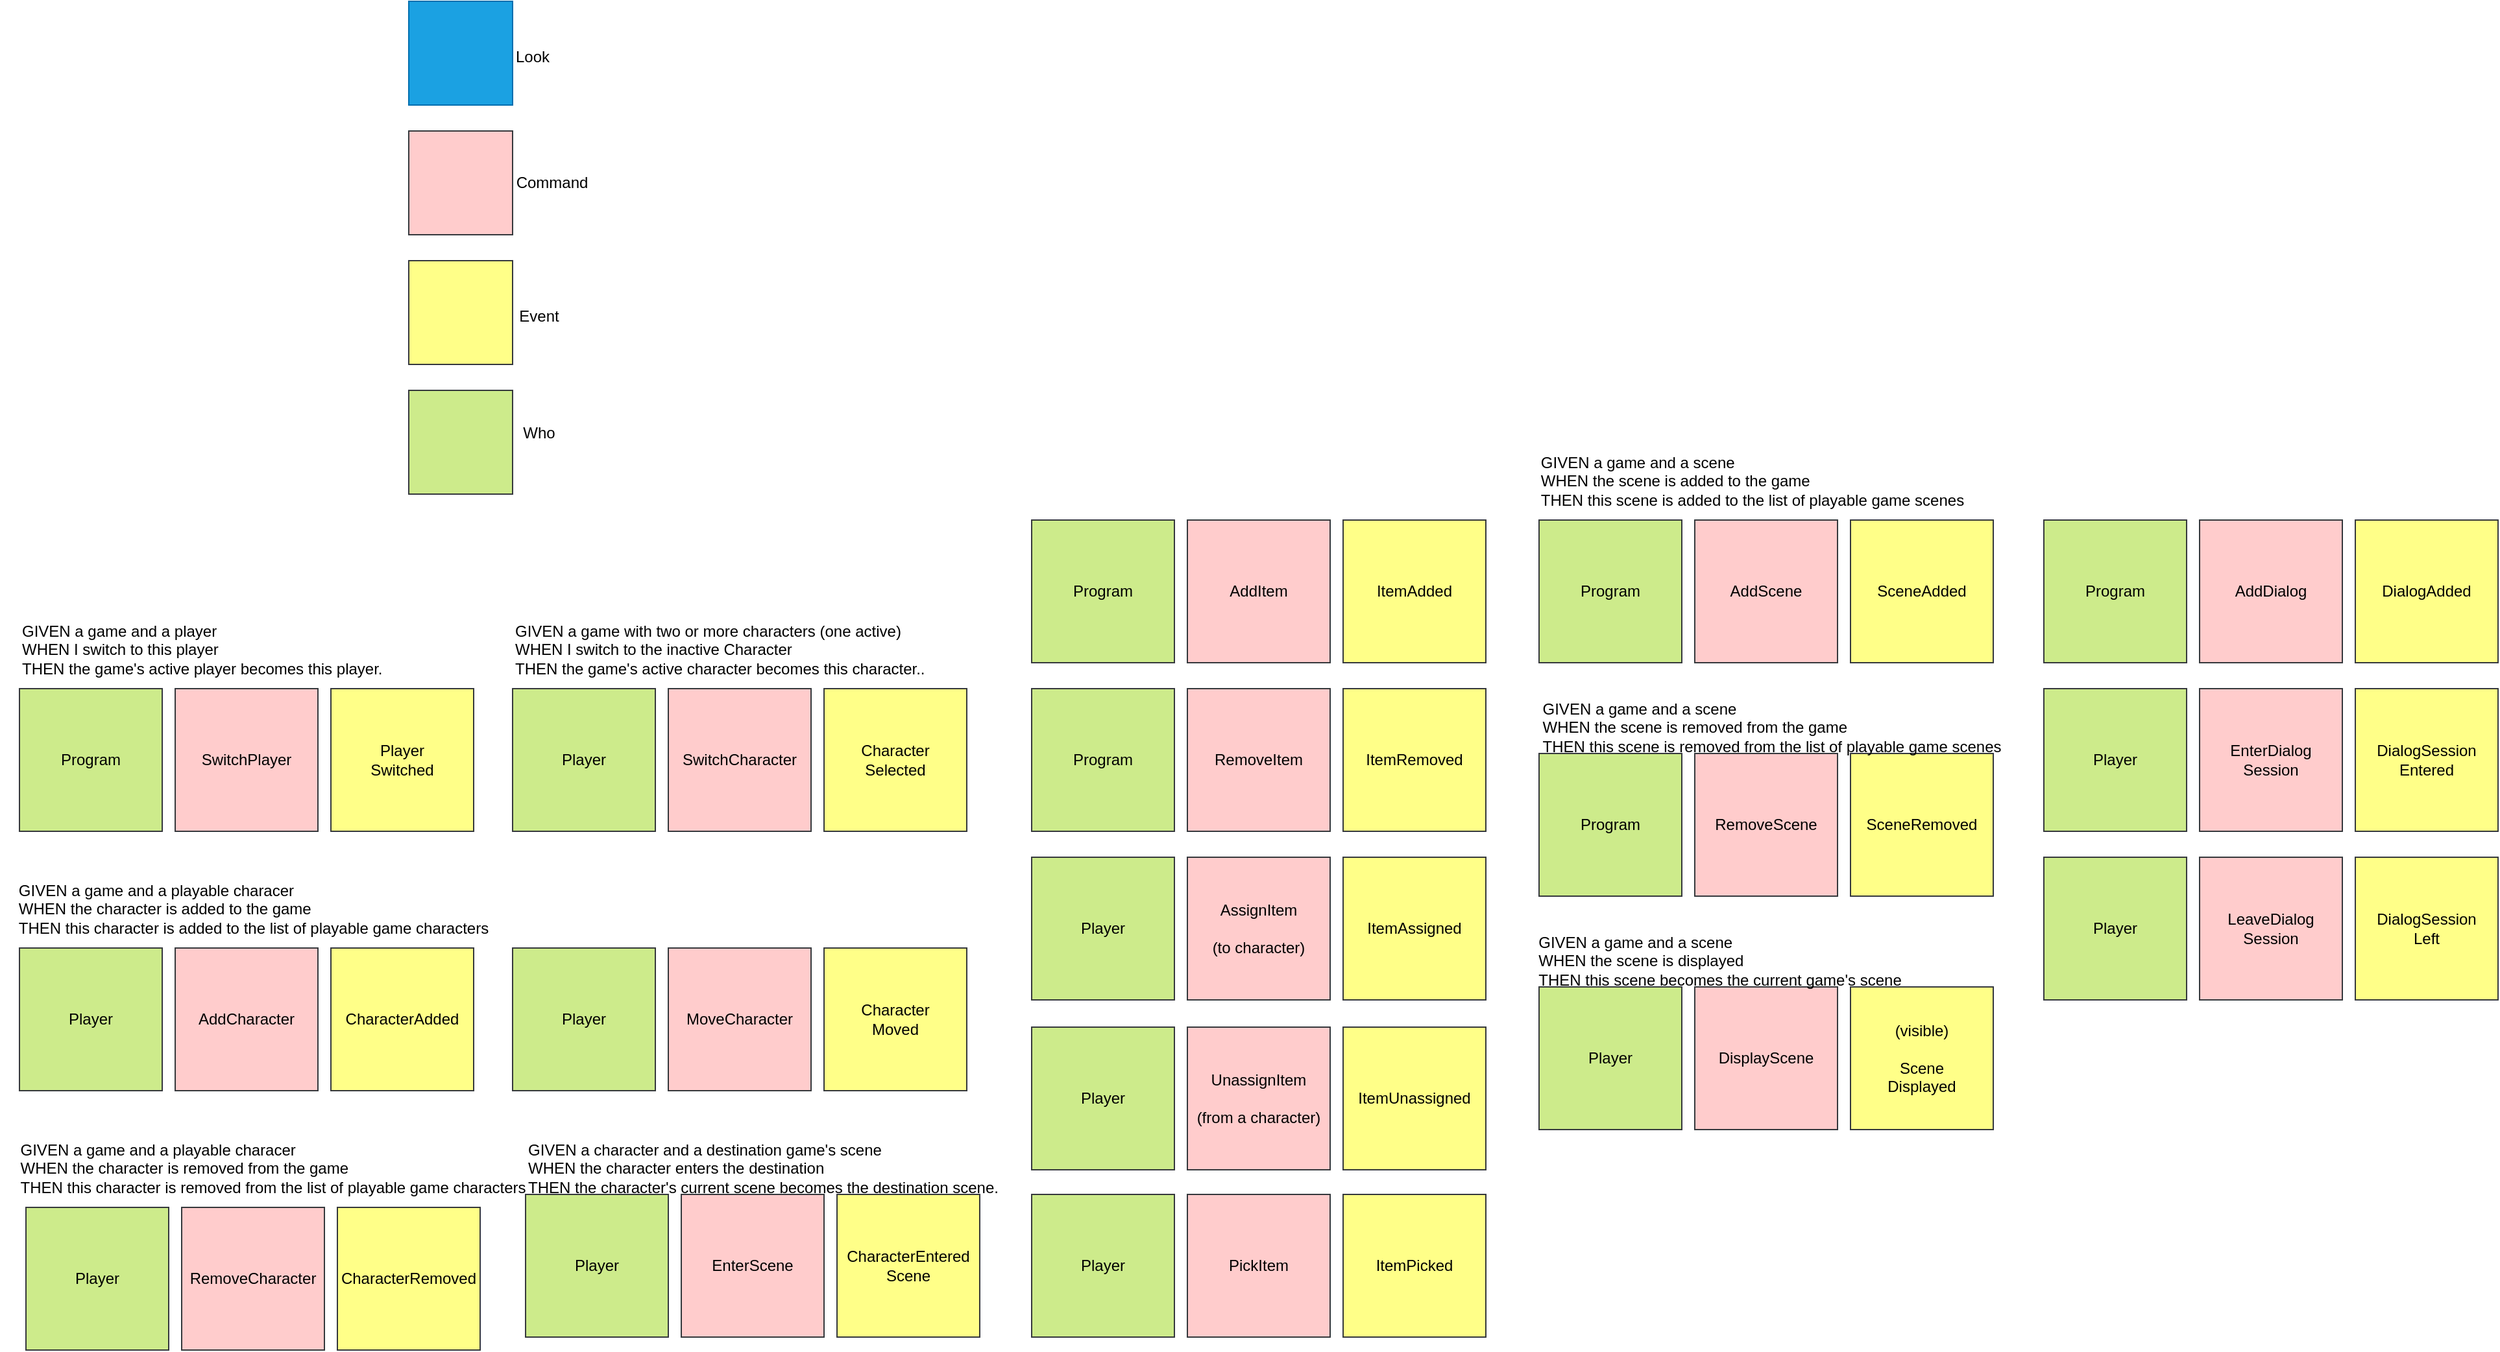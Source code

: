 <mxfile version="24.6.1" type="device" pages="4">
  <diagram name="Stickers" id="xM5DYGiuRpSARZKX_39L">
    <mxGraphModel dx="2245" dy="820" grid="1" gridSize="10" guides="1" tooltips="1" connect="1" arrows="1" fold="1" page="1" pageScale="1" pageWidth="827" pageHeight="1169" math="0" shadow="0">
      <root>
        <mxCell id="0" />
        <mxCell id="1" parent="0" />
        <mxCell id="TlnyL6aYkQ4jOY0lI_5h-1" value="" style="whiteSpace=wrap;html=1;aspect=fixed;fillColor=#1ba1e2;fontColor=#000000;strokeColor=#006EAF;" parent="1" vertex="1">
          <mxGeometry x="20" y="20" width="80" height="80" as="geometry" />
        </mxCell>
        <mxCell id="TlnyL6aYkQ4jOY0lI_5h-2" value="" style="whiteSpace=wrap;html=1;aspect=fixed;fillColor=#ffcccc;strokeColor=#36393d;fontColor=#000000;" parent="1" vertex="1">
          <mxGeometry x="20" y="120" width="80" height="80" as="geometry" />
        </mxCell>
        <mxCell id="TlnyL6aYkQ4jOY0lI_5h-3" value="" style="whiteSpace=wrap;html=1;aspect=fixed;fillColor=#ffff88;strokeColor=#36393d;fontColor=#000000;" parent="1" vertex="1">
          <mxGeometry x="20" y="220" width="80" height="80" as="geometry" />
        </mxCell>
        <mxCell id="TlnyL6aYkQ4jOY0lI_5h-4" value="" style="whiteSpace=wrap;html=1;aspect=fixed;fillColor=#cdeb8b;strokeColor=#36393d;fontColor=#000000;" parent="1" vertex="1">
          <mxGeometry x="20" y="320" width="80" height="80" as="geometry" />
        </mxCell>
        <mxCell id="TlnyL6aYkQ4jOY0lI_5h-5" value="Event" style="text;html=1;align=center;verticalAlign=middle;resizable=0;points=[];autosize=1;strokeColor=none;fillColor=none;" parent="1" vertex="1">
          <mxGeometry x="95" y="248" width="50" height="30" as="geometry" />
        </mxCell>
        <mxCell id="TlnyL6aYkQ4jOY0lI_5h-6" value="Who" style="text;html=1;align=center;verticalAlign=middle;resizable=0;points=[];autosize=1;strokeColor=none;fillColor=none;" parent="1" vertex="1">
          <mxGeometry x="95" y="338" width="50" height="30" as="geometry" />
        </mxCell>
        <mxCell id="TlnyL6aYkQ4jOY0lI_5h-7" value="Command" style="text;html=1;align=center;verticalAlign=middle;resizable=0;points=[];autosize=1;strokeColor=none;fillColor=none;" parent="1" vertex="1">
          <mxGeometry x="90" y="145" width="80" height="30" as="geometry" />
        </mxCell>
        <mxCell id="TlnyL6aYkQ4jOY0lI_5h-8" value="Look" style="text;html=1;align=center;verticalAlign=middle;resizable=0;points=[];autosize=1;strokeColor=none;fillColor=none;" parent="1" vertex="1">
          <mxGeometry x="90" y="48" width="50" height="30" as="geometry" />
        </mxCell>
        <mxCell id="TlnyL6aYkQ4jOY0lI_5h-12" value="" style="group" parent="1" vertex="1" connectable="0">
          <mxGeometry x="100" y="550" width="350" height="110" as="geometry" />
        </mxCell>
        <mxCell id="TlnyL6aYkQ4jOY0lI_5h-9" value="Character&lt;div&gt;Selected&lt;/div&gt;" style="whiteSpace=wrap;html=1;aspect=fixed;fillColor=#ffff88;strokeColor=#36393d;fontColor=#000000;" parent="TlnyL6aYkQ4jOY0lI_5h-12" vertex="1">
          <mxGeometry x="240" width="110" height="110" as="geometry" />
        </mxCell>
        <mxCell id="TlnyL6aYkQ4jOY0lI_5h-10" value="Player" style="whiteSpace=wrap;html=1;aspect=fixed;fillColor=#cdeb8b;strokeColor=#36393d;fontColor=#000000;" parent="TlnyL6aYkQ4jOY0lI_5h-12" vertex="1">
          <mxGeometry width="110" height="110" as="geometry" />
        </mxCell>
        <mxCell id="TlnyL6aYkQ4jOY0lI_5h-11" value="SwitchCharacter" style="whiteSpace=wrap;html=1;aspect=fixed;fillColor=#ffcccc;strokeColor=#36393d;fontColor=#000000;" parent="TlnyL6aYkQ4jOY0lI_5h-12" vertex="1">
          <mxGeometry x="120" width="110" height="110" as="geometry" />
        </mxCell>
        <mxCell id="TlnyL6aYkQ4jOY0lI_5h-20" value="" style="group" parent="1" vertex="1" connectable="0">
          <mxGeometry x="-280" y="550" width="350" height="110" as="geometry" />
        </mxCell>
        <mxCell id="TlnyL6aYkQ4jOY0lI_5h-13" value="Player&lt;div&gt;Switched&lt;/div&gt;" style="whiteSpace=wrap;html=1;aspect=fixed;fillColor=#ffff88;strokeColor=#36393d;fontColor=#000000;" parent="TlnyL6aYkQ4jOY0lI_5h-20" vertex="1">
          <mxGeometry x="240" width="110" height="110" as="geometry" />
        </mxCell>
        <mxCell id="TlnyL6aYkQ4jOY0lI_5h-17" value="SwitchPlayer" style="whiteSpace=wrap;html=1;aspect=fixed;fillColor=#ffcccc;strokeColor=#36393d;fontColor=#000000;" parent="TlnyL6aYkQ4jOY0lI_5h-20" vertex="1">
          <mxGeometry x="120" width="110" height="110" as="geometry" />
        </mxCell>
        <mxCell id="TlnyL6aYkQ4jOY0lI_5h-18" value="Program" style="whiteSpace=wrap;html=1;aspect=fixed;fillColor=#cdeb8b;strokeColor=#36393d;fontColor=#000000;" parent="TlnyL6aYkQ4jOY0lI_5h-20" vertex="1">
          <mxGeometry width="110" height="110" as="geometry" />
        </mxCell>
        <mxCell id="TlnyL6aYkQ4jOY0lI_5h-29" value="" style="group" parent="1" vertex="1" connectable="0">
          <mxGeometry x="100" y="750" width="350" height="110" as="geometry" />
        </mxCell>
        <mxCell id="TlnyL6aYkQ4jOY0lI_5h-14" value="Character&lt;div&gt;&lt;div&gt;Moved&lt;/div&gt;&lt;/div&gt;" style="whiteSpace=wrap;html=1;aspect=fixed;fillColor=#ffff88;strokeColor=#36393d;fontColor=#000000;" parent="TlnyL6aYkQ4jOY0lI_5h-29" vertex="1">
          <mxGeometry x="240" width="110" height="110" as="geometry" />
        </mxCell>
        <mxCell id="TlnyL6aYkQ4jOY0lI_5h-21" value="MoveCharacter" style="whiteSpace=wrap;html=1;aspect=fixed;fillColor=#ffcccc;strokeColor=#36393d;fontColor=#000000;" parent="TlnyL6aYkQ4jOY0lI_5h-29" vertex="1">
          <mxGeometry x="120" width="110" height="110" as="geometry" />
        </mxCell>
        <mxCell id="TlnyL6aYkQ4jOY0lI_5h-22" value="Player" style="whiteSpace=wrap;html=1;aspect=fixed;fillColor=#cdeb8b;strokeColor=#36393d;fontColor=#000000;" parent="TlnyL6aYkQ4jOY0lI_5h-29" vertex="1">
          <mxGeometry width="110" height="110" as="geometry" />
        </mxCell>
        <mxCell id="TlnyL6aYkQ4jOY0lI_5h-30" value="" style="group" parent="1" vertex="1" connectable="0">
          <mxGeometry x="891" y="780" width="350" height="110" as="geometry" />
        </mxCell>
        <mxCell id="TlnyL6aYkQ4jOY0lI_5h-15" value="(visible)&lt;div&gt;&lt;br&gt;&lt;/div&gt;&lt;div&gt;Scene&lt;div&gt;Displayed&lt;/div&gt;&lt;/div&gt;" style="whiteSpace=wrap;html=1;aspect=fixed;fillColor=#ffff88;strokeColor=#36393d;fontColor=#000000;" parent="TlnyL6aYkQ4jOY0lI_5h-30" vertex="1">
          <mxGeometry x="240" width="110" height="110" as="geometry" />
        </mxCell>
        <mxCell id="TlnyL6aYkQ4jOY0lI_5h-23" value="DisplayScene" style="whiteSpace=wrap;html=1;aspect=fixed;fillColor=#ffcccc;strokeColor=#36393d;fontColor=#000000;" parent="TlnyL6aYkQ4jOY0lI_5h-30" vertex="1">
          <mxGeometry x="120" width="110" height="110" as="geometry" />
        </mxCell>
        <mxCell id="TlnyL6aYkQ4jOY0lI_5h-24" value="Player" style="whiteSpace=wrap;html=1;aspect=fixed;fillColor=#cdeb8b;strokeColor=#36393d;fontColor=#000000;" parent="TlnyL6aYkQ4jOY0lI_5h-30" vertex="1">
          <mxGeometry width="110" height="110" as="geometry" />
        </mxCell>
        <mxCell id="TlnyL6aYkQ4jOY0lI_5h-31" value="" style="group" parent="1" vertex="1" connectable="0">
          <mxGeometry x="110" y="940" width="350" height="110" as="geometry" />
        </mxCell>
        <mxCell id="TlnyL6aYkQ4jOY0lI_5h-16" value="CharacterEnter&lt;span style=&quot;background-color: initial;&quot;&gt;ed&lt;/span&gt;&lt;div&gt;&lt;span style=&quot;background-color: initial;&quot;&gt;Scene&lt;/span&gt;&lt;/div&gt;" style="whiteSpace=wrap;html=1;aspect=fixed;fillColor=#ffff88;strokeColor=#36393d;fontColor=#000000;" parent="TlnyL6aYkQ4jOY0lI_5h-31" vertex="1">
          <mxGeometry x="240" width="110" height="110" as="geometry" />
        </mxCell>
        <mxCell id="TlnyL6aYkQ4jOY0lI_5h-25" value="EnterScene" style="whiteSpace=wrap;html=1;aspect=fixed;fillColor=#ffcccc;strokeColor=#36393d;fontColor=#000000;" parent="TlnyL6aYkQ4jOY0lI_5h-31" vertex="1">
          <mxGeometry x="120" width="110" height="110" as="geometry" />
        </mxCell>
        <mxCell id="TlnyL6aYkQ4jOY0lI_5h-27" value="Player" style="whiteSpace=wrap;html=1;aspect=fixed;fillColor=#cdeb8b;strokeColor=#36393d;fontColor=#000000;" parent="TlnyL6aYkQ4jOY0lI_5h-31" vertex="1">
          <mxGeometry width="110" height="110" as="geometry" />
        </mxCell>
        <mxCell id="yvfeiney4mRpanTf7Kij-2" value="" style="group" parent="1" vertex="1" connectable="0">
          <mxGeometry x="500" y="420" width="350" height="110" as="geometry" />
        </mxCell>
        <mxCell id="yvfeiney4mRpanTf7Kij-3" value="ItemAdded" style="whiteSpace=wrap;html=1;aspect=fixed;fillColor=#ffff88;strokeColor=#36393d;fontColor=#000000;" parent="yvfeiney4mRpanTf7Kij-2" vertex="1">
          <mxGeometry x="240" width="110" height="110" as="geometry" />
        </mxCell>
        <mxCell id="yvfeiney4mRpanTf7Kij-4" value="AddItem" style="whiteSpace=wrap;html=1;aspect=fixed;fillColor=#ffcccc;strokeColor=#36393d;fontColor=#000000;" parent="yvfeiney4mRpanTf7Kij-2" vertex="1">
          <mxGeometry x="120" width="110" height="110" as="geometry" />
        </mxCell>
        <mxCell id="yvfeiney4mRpanTf7Kij-5" value="Program" style="whiteSpace=wrap;html=1;aspect=fixed;fillColor=#cdeb8b;strokeColor=#36393d;fontColor=#000000;" parent="yvfeiney4mRpanTf7Kij-2" vertex="1">
          <mxGeometry width="110" height="110" as="geometry" />
        </mxCell>
        <mxCell id="yvfeiney4mRpanTf7Kij-6" value="" style="group" parent="1" vertex="1" connectable="0">
          <mxGeometry x="500" y="550" width="350" height="110" as="geometry" />
        </mxCell>
        <mxCell id="yvfeiney4mRpanTf7Kij-7" value="ItemRemoved" style="whiteSpace=wrap;html=1;aspect=fixed;fillColor=#ffff88;strokeColor=#36393d;fontColor=#000000;" parent="yvfeiney4mRpanTf7Kij-6" vertex="1">
          <mxGeometry x="240" width="110" height="110" as="geometry" />
        </mxCell>
        <mxCell id="yvfeiney4mRpanTf7Kij-8" value="RemoveItem" style="whiteSpace=wrap;html=1;aspect=fixed;fillColor=#ffcccc;strokeColor=#36393d;fontColor=#000000;" parent="yvfeiney4mRpanTf7Kij-6" vertex="1">
          <mxGeometry x="120" width="110" height="110" as="geometry" />
        </mxCell>
        <mxCell id="yvfeiney4mRpanTf7Kij-9" value="Program" style="whiteSpace=wrap;html=1;aspect=fixed;fillColor=#cdeb8b;strokeColor=#36393d;fontColor=#000000;" parent="yvfeiney4mRpanTf7Kij-6" vertex="1">
          <mxGeometry width="110" height="110" as="geometry" />
        </mxCell>
        <mxCell id="yvfeiney4mRpanTf7Kij-10" value="" style="group" parent="1" vertex="1" connectable="0">
          <mxGeometry x="891" y="420" width="350" height="110" as="geometry" />
        </mxCell>
        <mxCell id="yvfeiney4mRpanTf7Kij-11" value="SceneAdded" style="whiteSpace=wrap;html=1;aspect=fixed;fillColor=#ffff88;strokeColor=#36393d;fontColor=#000000;" parent="yvfeiney4mRpanTf7Kij-10" vertex="1">
          <mxGeometry x="240" width="110" height="110" as="geometry" />
        </mxCell>
        <mxCell id="yvfeiney4mRpanTf7Kij-12" value="AddScene" style="whiteSpace=wrap;html=1;aspect=fixed;fillColor=#ffcccc;strokeColor=#36393d;fontColor=#000000;" parent="yvfeiney4mRpanTf7Kij-10" vertex="1">
          <mxGeometry x="120" width="110" height="110" as="geometry" />
        </mxCell>
        <mxCell id="yvfeiney4mRpanTf7Kij-13" value="Program" style="whiteSpace=wrap;html=1;aspect=fixed;fillColor=#cdeb8b;strokeColor=#36393d;fontColor=#000000;" parent="yvfeiney4mRpanTf7Kij-10" vertex="1">
          <mxGeometry width="110" height="110" as="geometry" />
        </mxCell>
        <mxCell id="yvfeiney4mRpanTf7Kij-14" value="" style="group" parent="1" vertex="1" connectable="0">
          <mxGeometry x="891" y="600" width="350" height="110" as="geometry" />
        </mxCell>
        <mxCell id="yvfeiney4mRpanTf7Kij-15" value="SceneRemoved" style="whiteSpace=wrap;html=1;aspect=fixed;fillColor=#ffff88;strokeColor=#36393d;fontColor=#000000;" parent="yvfeiney4mRpanTf7Kij-14" vertex="1">
          <mxGeometry x="240" width="110" height="110" as="geometry" />
        </mxCell>
        <mxCell id="yvfeiney4mRpanTf7Kij-16" value="RemoveScene" style="whiteSpace=wrap;html=1;aspect=fixed;fillColor=#ffcccc;strokeColor=#36393d;fontColor=#000000;" parent="yvfeiney4mRpanTf7Kij-14" vertex="1">
          <mxGeometry x="120" width="110" height="110" as="geometry" />
        </mxCell>
        <mxCell id="yvfeiney4mRpanTf7Kij-17" value="Program" style="whiteSpace=wrap;html=1;aspect=fixed;fillColor=#cdeb8b;strokeColor=#36393d;fontColor=#000000;" parent="yvfeiney4mRpanTf7Kij-14" vertex="1">
          <mxGeometry width="110" height="110" as="geometry" />
        </mxCell>
        <mxCell id="yvfeiney4mRpanTf7Kij-18" value="" style="group" parent="1" vertex="1" connectable="0">
          <mxGeometry x="500" y="680" width="350" height="110" as="geometry" />
        </mxCell>
        <mxCell id="1bPYrIaI68IYt1ihMwZv-1" value="ItemAssigned" style="whiteSpace=wrap;html=1;aspect=fixed;fillColor=#ffff88;strokeColor=#36393d;fontColor=#000000;" parent="yvfeiney4mRpanTf7Kij-18" vertex="1">
          <mxGeometry x="240" width="110" height="110" as="geometry" />
        </mxCell>
        <mxCell id="1bPYrIaI68IYt1ihMwZv-5" value="AssignItem&lt;div&gt;&lt;br&gt;&lt;/div&gt;&lt;div&gt;(to character)&lt;/div&gt;" style="whiteSpace=wrap;html=1;aspect=fixed;fillColor=#ffcccc;strokeColor=#36393d;fontColor=#000000;" parent="yvfeiney4mRpanTf7Kij-18" vertex="1">
          <mxGeometry x="120" width="110" height="110" as="geometry" />
        </mxCell>
        <mxCell id="1bPYrIaI68IYt1ihMwZv-9" value="Player" style="whiteSpace=wrap;html=1;aspect=fixed;fillColor=#cdeb8b;strokeColor=#36393d;fontColor=#000000;" parent="yvfeiney4mRpanTf7Kij-18" vertex="1">
          <mxGeometry width="110" height="110" as="geometry" />
        </mxCell>
        <mxCell id="yvfeiney4mRpanTf7Kij-19" value="" style="group" parent="1" vertex="1" connectable="0">
          <mxGeometry x="500" y="811" width="350" height="110" as="geometry" />
        </mxCell>
        <mxCell id="1bPYrIaI68IYt1ihMwZv-2" value="ItemUnassigned" style="whiteSpace=wrap;html=1;aspect=fixed;fillColor=#ffff88;strokeColor=#36393d;fontColor=#000000;" parent="yvfeiney4mRpanTf7Kij-19" vertex="1">
          <mxGeometry x="240" width="110" height="110" as="geometry" />
        </mxCell>
        <mxCell id="1bPYrIaI68IYt1ihMwZv-6" value="UnassignItem&lt;div&gt;&lt;br&gt;&lt;/div&gt;&lt;div&gt;(from a character)&lt;/div&gt;" style="whiteSpace=wrap;html=1;aspect=fixed;fillColor=#ffcccc;strokeColor=#36393d;fontColor=#000000;" parent="yvfeiney4mRpanTf7Kij-19" vertex="1">
          <mxGeometry x="120" width="110" height="110" as="geometry" />
        </mxCell>
        <mxCell id="1bPYrIaI68IYt1ihMwZv-10" value="Player" style="whiteSpace=wrap;html=1;aspect=fixed;fillColor=#cdeb8b;strokeColor=#36393d;fontColor=#000000;" parent="yvfeiney4mRpanTf7Kij-19" vertex="1">
          <mxGeometry width="110" height="110" as="geometry" />
        </mxCell>
        <mxCell id="yvfeiney4mRpanTf7Kij-20" value="" style="group" parent="1" vertex="1" connectable="0">
          <mxGeometry x="1280" y="420" width="350" height="110" as="geometry" />
        </mxCell>
        <mxCell id="1bPYrIaI68IYt1ihMwZv-13" value="DialogAdded" style="whiteSpace=wrap;html=1;aspect=fixed;fillColor=#ffff88;strokeColor=#36393d;fontColor=#000000;" parent="yvfeiney4mRpanTf7Kij-20" vertex="1">
          <mxGeometry x="240" width="110" height="110" as="geometry" />
        </mxCell>
        <mxCell id="1bPYrIaI68IYt1ihMwZv-14" value="AddDialog" style="whiteSpace=wrap;html=1;aspect=fixed;fillColor=#ffcccc;strokeColor=#36393d;fontColor=#000000;" parent="yvfeiney4mRpanTf7Kij-20" vertex="1">
          <mxGeometry x="120" width="110" height="110" as="geometry" />
        </mxCell>
        <mxCell id="1bPYrIaI68IYt1ihMwZv-15" value="Program" style="whiteSpace=wrap;html=1;aspect=fixed;fillColor=#cdeb8b;strokeColor=#36393d;fontColor=#000000;" parent="yvfeiney4mRpanTf7Kij-20" vertex="1">
          <mxGeometry width="110" height="110" as="geometry" />
        </mxCell>
        <mxCell id="6xUrvK1wtA-suA-K_xOE-1" value="" style="group" parent="1" vertex="1" connectable="0">
          <mxGeometry x="-280" y="750" width="350" height="110" as="geometry" />
        </mxCell>
        <mxCell id="6xUrvK1wtA-suA-K_xOE-2" value="CharacterAdded" style="whiteSpace=wrap;html=1;aspect=fixed;fillColor=#ffff88;strokeColor=#36393d;fontColor=#000000;" parent="6xUrvK1wtA-suA-K_xOE-1" vertex="1">
          <mxGeometry x="240" width="110" height="110" as="geometry" />
        </mxCell>
        <mxCell id="6xUrvK1wtA-suA-K_xOE-3" value="Player" style="whiteSpace=wrap;html=1;aspect=fixed;fillColor=#cdeb8b;strokeColor=#36393d;fontColor=#000000;" parent="6xUrvK1wtA-suA-K_xOE-1" vertex="1">
          <mxGeometry width="110" height="110" as="geometry" />
        </mxCell>
        <mxCell id="6xUrvK1wtA-suA-K_xOE-4" value="AddCharacter" style="whiteSpace=wrap;html=1;aspect=fixed;fillColor=#ffcccc;strokeColor=#36393d;fontColor=#000000;" parent="6xUrvK1wtA-suA-K_xOE-1" vertex="1">
          <mxGeometry x="120" width="110" height="110" as="geometry" />
        </mxCell>
        <mxCell id="6xUrvK1wtA-suA-K_xOE-5" value="" style="group" parent="1" vertex="1" connectable="0">
          <mxGeometry x="-275" y="950" width="350" height="110" as="geometry" />
        </mxCell>
        <mxCell id="6xUrvK1wtA-suA-K_xOE-6" value="CharacterRemoved" style="whiteSpace=wrap;html=1;aspect=fixed;fillColor=#ffff88;strokeColor=#36393d;fontColor=#000000;" parent="6xUrvK1wtA-suA-K_xOE-5" vertex="1">
          <mxGeometry x="240" width="110" height="110" as="geometry" />
        </mxCell>
        <mxCell id="6xUrvK1wtA-suA-K_xOE-7" value="Player" style="whiteSpace=wrap;html=1;aspect=fixed;fillColor=#cdeb8b;strokeColor=#36393d;fontColor=#000000;" parent="6xUrvK1wtA-suA-K_xOE-5" vertex="1">
          <mxGeometry width="110" height="110" as="geometry" />
        </mxCell>
        <mxCell id="6xUrvK1wtA-suA-K_xOE-8" value="RemoveCharacter" style="whiteSpace=wrap;html=1;aspect=fixed;fillColor=#ffcccc;strokeColor=#36393d;fontColor=#000000;" parent="6xUrvK1wtA-suA-K_xOE-5" vertex="1">
          <mxGeometry x="120" width="110" height="110" as="geometry" />
        </mxCell>
        <mxCell id="6xUrvK1wtA-suA-K_xOE-17" value="" style="group" parent="1" vertex="1" connectable="0">
          <mxGeometry x="500" y="940" width="350" height="110" as="geometry" />
        </mxCell>
        <mxCell id="6xUrvK1wtA-suA-K_xOE-18" value="ItemPicked" style="whiteSpace=wrap;html=1;aspect=fixed;fillColor=#ffff88;strokeColor=#36393d;fontColor=#000000;" parent="6xUrvK1wtA-suA-K_xOE-17" vertex="1">
          <mxGeometry x="240" width="110" height="110" as="geometry" />
        </mxCell>
        <mxCell id="6xUrvK1wtA-suA-K_xOE-19" value="PickItem" style="whiteSpace=wrap;html=1;aspect=fixed;fillColor=#ffcccc;strokeColor=#36393d;fontColor=#000000;" parent="6xUrvK1wtA-suA-K_xOE-17" vertex="1">
          <mxGeometry x="120" width="110" height="110" as="geometry" />
        </mxCell>
        <mxCell id="6xUrvK1wtA-suA-K_xOE-20" value="Player" style="whiteSpace=wrap;html=1;aspect=fixed;fillColor=#cdeb8b;strokeColor=#36393d;fontColor=#000000;" parent="6xUrvK1wtA-suA-K_xOE-17" vertex="1">
          <mxGeometry width="110" height="110" as="geometry" />
        </mxCell>
        <mxCell id="6xUrvK1wtA-suA-K_xOE-21" value="" style="group" parent="1" vertex="1" connectable="0">
          <mxGeometry x="1280" y="550" width="350" height="110" as="geometry" />
        </mxCell>
        <mxCell id="6xUrvK1wtA-suA-K_xOE-22" value="DialogSession&lt;div&gt;Entered&lt;/div&gt;" style="whiteSpace=wrap;html=1;aspect=fixed;fillColor=#ffff88;strokeColor=#36393d;fontColor=#000000;" parent="6xUrvK1wtA-suA-K_xOE-21" vertex="1">
          <mxGeometry x="240" width="110" height="110" as="geometry" />
        </mxCell>
        <mxCell id="6xUrvK1wtA-suA-K_xOE-23" value="EnterDialog&lt;div&gt;Session&lt;/div&gt;" style="whiteSpace=wrap;html=1;aspect=fixed;fillColor=#ffcccc;strokeColor=#36393d;fontColor=#000000;" parent="6xUrvK1wtA-suA-K_xOE-21" vertex="1">
          <mxGeometry x="120" width="110" height="110" as="geometry" />
        </mxCell>
        <mxCell id="6xUrvK1wtA-suA-K_xOE-24" value="Player" style="whiteSpace=wrap;html=1;aspect=fixed;fillColor=#cdeb8b;strokeColor=#36393d;fontColor=#000000;" parent="6xUrvK1wtA-suA-K_xOE-21" vertex="1">
          <mxGeometry width="110" height="110" as="geometry" />
        </mxCell>
        <mxCell id="6xUrvK1wtA-suA-K_xOE-25" value="" style="group" parent="1" vertex="1" connectable="0">
          <mxGeometry x="1280" y="680" width="350" height="110" as="geometry" />
        </mxCell>
        <mxCell id="6xUrvK1wtA-suA-K_xOE-26" value="DialogSession&lt;div&gt;Left&lt;/div&gt;" style="whiteSpace=wrap;html=1;aspect=fixed;fillColor=#ffff88;strokeColor=#36393d;fontColor=#000000;" parent="6xUrvK1wtA-suA-K_xOE-25" vertex="1">
          <mxGeometry x="240" width="110" height="110" as="geometry" />
        </mxCell>
        <mxCell id="6xUrvK1wtA-suA-K_xOE-27" value="LeaveDialog&lt;div&gt;Session&lt;/div&gt;" style="whiteSpace=wrap;html=1;aspect=fixed;fillColor=#ffcccc;strokeColor=#36393d;fontColor=#000000;" parent="6xUrvK1wtA-suA-K_xOE-25" vertex="1">
          <mxGeometry x="120" width="110" height="110" as="geometry" />
        </mxCell>
        <mxCell id="6xUrvK1wtA-suA-K_xOE-28" value="Player" style="whiteSpace=wrap;html=1;aspect=fixed;fillColor=#cdeb8b;strokeColor=#36393d;fontColor=#000000;" parent="6xUrvK1wtA-suA-K_xOE-25" vertex="1">
          <mxGeometry width="110" height="110" as="geometry" />
        </mxCell>
        <mxCell id="zq4TLkH_dGe_qp6wEPIx-1" value="GIVEN a game and a player&lt;div&gt;WHEN I switch to this player&lt;/div&gt;&lt;div&gt;THEN the game&#39;s active player becomes this player.&lt;/div&gt;" style="text;html=1;align=left;verticalAlign=middle;resizable=0;points=[];autosize=1;strokeColor=none;fillColor=none;" parent="1" vertex="1">
          <mxGeometry x="-280" y="490" width="300" height="60" as="geometry" />
        </mxCell>
        <mxCell id="rlMZrt3LhaXndTvH7TKC-1" value="&lt;div style=&quot;text-align: left;&quot;&gt;&lt;span style=&quot;background-color: initial;&quot;&gt;GIVEN a game and a playable characer&lt;/span&gt;&lt;/div&gt;&lt;div style=&quot;text-align: left;&quot;&gt;WHEN the character is added to the game&lt;br&gt;&lt;/div&gt;&lt;div style=&quot;text-align: left;&quot;&gt;THEN this character is added to the list of playable game characters&lt;br&gt;&lt;/div&gt;" style="text;html=1;align=center;verticalAlign=middle;resizable=0;points=[];autosize=1;strokeColor=none;fillColor=none;" parent="1" vertex="1">
          <mxGeometry x="-295" y="690" width="390" height="60" as="geometry" />
        </mxCell>
        <mxCell id="PxvA1PS9xyWyh0wfdwlw-1" value="&lt;div style=&quot;text-align: left;&quot;&gt;&lt;span style=&quot;background-color: initial;&quot;&gt;GIVEN a game and a playable characer&lt;/span&gt;&lt;/div&gt;&lt;div style=&quot;text-align: left;&quot;&gt;WHEN the character is removed from the game&lt;br&gt;&lt;/div&gt;&lt;div style=&quot;text-align: left;&quot;&gt;THEN this character is removed from the list of playable game characters&lt;br&gt;&lt;/div&gt;" style="text;html=1;align=center;verticalAlign=middle;resizable=0;points=[];autosize=1;strokeColor=none;fillColor=none;" parent="1" vertex="1">
          <mxGeometry x="-290" y="890" width="410" height="60" as="geometry" />
        </mxCell>
        <mxCell id="PxvA1PS9xyWyh0wfdwlw-2" value="GIVEN a game with two or more characters (one active)&lt;div&gt;WHEN I switch to the inactive Character&lt;/div&gt;&lt;div&gt;THEN the game&#39;s active character becomes this character..&lt;/div&gt;" style="text;html=1;align=left;verticalAlign=middle;resizable=0;points=[];autosize=1;strokeColor=none;fillColor=none;" parent="1" vertex="1">
          <mxGeometry x="100" y="490" width="340" height="60" as="geometry" />
        </mxCell>
        <mxCell id="8vl4A5w0Ad3wMceru9tP-1" value="&lt;div style=&quot;text-align: left;&quot;&gt;&lt;span style=&quot;background-color: initial;&quot;&gt;GIVEN a game and a scene&lt;/span&gt;&lt;/div&gt;&lt;div style=&quot;text-align: left;&quot;&gt;WHEN the scene is added to the game&lt;br&gt;&lt;/div&gt;&lt;div style=&quot;text-align: left;&quot;&gt;THEN this scene is added to the list of playable game scenes&lt;br&gt;&lt;/div&gt;" style="text;html=1;align=center;verticalAlign=middle;resizable=0;points=[];autosize=1;strokeColor=none;fillColor=none;" parent="1" vertex="1">
          <mxGeometry x="880" y="360" width="350" height="60" as="geometry" />
        </mxCell>
        <mxCell id="Uf7KQmjOKHjB7uJesLzn-1" value="GIVEN a character and a destination game&#39;s scene&lt;div&gt;WHEN the character enters the destination&lt;/div&gt;&lt;div&gt;THEN the character&#39;s current scene becomes the destination scene.&lt;/div&gt;" style="text;html=1;align=left;verticalAlign=middle;resizable=0;points=[];autosize=1;strokeColor=none;fillColor=none;" vertex="1" parent="1">
          <mxGeometry x="110" y="890" width="390" height="60" as="geometry" />
        </mxCell>
        <mxCell id="Uf7KQmjOKHjB7uJesLzn-2" value="&lt;div style=&quot;text-align: left;&quot;&gt;&lt;span style=&quot;background-color: initial;&quot;&gt;GIVEN a game and a scene&lt;/span&gt;&lt;/div&gt;&lt;div style=&quot;text-align: left;&quot;&gt;WHEN the scene is removed from the game&lt;br&gt;&lt;/div&gt;&lt;div style=&quot;text-align: left;&quot;&gt;THEN this scene is removed from the list of playable game scenes&lt;br&gt;&lt;/div&gt;" style="text;html=1;align=center;verticalAlign=middle;resizable=0;points=[];autosize=1;strokeColor=none;fillColor=none;" vertex="1" parent="1">
          <mxGeometry x="880" y="550" width="380" height="60" as="geometry" />
        </mxCell>
        <mxCell id="Uf7KQmjOKHjB7uJesLzn-3" value="&lt;div style=&quot;text-align: left;&quot;&gt;&lt;span style=&quot;background-color: initial;&quot;&gt;GIVEN a game and a scene&lt;/span&gt;&lt;/div&gt;&lt;div style=&quot;text-align: left;&quot;&gt;WHEN the scene is displayed&lt;br&gt;&lt;/div&gt;&lt;div style=&quot;text-align: left;&quot;&gt;THEN this scene becomes the current game&#39;s scene&lt;br&gt;&lt;/div&gt;" style="text;html=1;align=center;verticalAlign=middle;resizable=0;points=[];autosize=1;strokeColor=none;fillColor=none;" vertex="1" parent="1">
          <mxGeometry x="880" y="730" width="300" height="60" as="geometry" />
        </mxCell>
      </root>
    </mxGraphModel>
  </diagram>
  <diagram id="HvplHPruJHnVy4KX6I2v" name="State Machine">
    <mxGraphModel dx="1434" dy="836" grid="1" gridSize="10" guides="1" tooltips="1" connect="1" arrows="1" fold="1" page="1" pageScale="1" pageWidth="827" pageHeight="1169" math="0" shadow="0">
      <root>
        <mxCell id="0" />
        <mxCell id="1" parent="0" />
        <mxCell id="OelX0h5e4Qa-kqERJP6T-8" style="edgeStyle=orthogonalEdgeStyle;rounded=0;orthogonalLoop=1;jettySize=auto;html=1;exitX=1;exitY=0.5;exitDx=0;exitDy=0;entryX=0;entryY=0.5;entryDx=0;entryDy=0;" parent="1" source="3W6sU6Ms6yzGnlQYI0Jg-2" target="OelX0h5e4Qa-kqERJP6T-4" edge="1">
          <mxGeometry relative="1" as="geometry" />
        </mxCell>
        <mxCell id="3W6sU6Ms6yzGnlQYI0Jg-2" value="" style="ellipse;whiteSpace=wrap;html=1;aspect=fixed;" parent="1" vertex="1">
          <mxGeometry x="40" y="140" width="30" height="30" as="geometry" />
        </mxCell>
        <mxCell id="OelX0h5e4Qa-kqERJP6T-4" value="Game controlled by computer" style="swimlane;fontStyle=0;childLayout=stackLayout;horizontal=1;startSize=30;horizontalStack=0;resizeParent=1;resizeParentMax=0;resizeLast=0;collapsible=1;marginBottom=0;whiteSpace=wrap;html=1;rounded=1;" parent="1" vertex="1">
          <mxGeometry x="130" y="125" width="140" height="60" as="geometry" />
        </mxCell>
        <mxCell id="OelX0h5e4Qa-kqERJP6T-5" value="Computer Player" style="text;strokeColor=none;fillColor=none;align=left;verticalAlign=middle;spacingLeft=4;spacingRight=4;overflow=hidden;points=[[0,0.5],[1,0.5]];portConstraint=eastwest;rotatable=0;whiteSpace=wrap;html=1;" parent="OelX0h5e4Qa-kqERJP6T-4" vertex="1">
          <mxGeometry y="30" width="140" height="30" as="geometry" />
        </mxCell>
        <mxCell id="OelX0h5e4Qa-kqERJP6T-9" value="Game controlled by human" style="swimlane;fontStyle=0;childLayout=stackLayout;horizontal=1;startSize=30;horizontalStack=0;resizeParent=1;resizeParentMax=0;resizeLast=0;collapsible=1;marginBottom=0;whiteSpace=wrap;html=1;rounded=1;" parent="1" vertex="1">
          <mxGeometry x="460" y="125" width="140" height="60" as="geometry" />
        </mxCell>
        <mxCell id="OelX0h5e4Qa-kqERJP6T-10" value="Human player" style="text;strokeColor=none;fillColor=none;align=left;verticalAlign=middle;spacingLeft=4;spacingRight=4;overflow=hidden;points=[[0,0.5],[1,0.5]];portConstraint=eastwest;rotatable=0;whiteSpace=wrap;html=1;fontColor=#FF66FF;" parent="OelX0h5e4Qa-kqERJP6T-9" vertex="1">
          <mxGeometry y="30" width="140" height="30" as="geometry" />
        </mxCell>
        <mxCell id="OelX0h5e4Qa-kqERJP6T-13" style="edgeStyle=orthogonalEdgeStyle;rounded=0;orthogonalLoop=1;jettySize=auto;html=1;exitX=1;exitY=0.5;exitDx=0;exitDy=0;" parent="1" source="OelX0h5e4Qa-kqERJP6T-5" edge="1">
          <mxGeometry relative="1" as="geometry">
            <mxPoint x="270" y="200" as="sourcePoint" />
            <mxPoint x="460" y="170" as="targetPoint" />
            <Array as="points">
              <mxPoint x="460" y="170" />
            </Array>
          </mxGeometry>
        </mxCell>
        <mxCell id="OelX0h5e4Qa-kqERJP6T-14" value="SwitchPlayer" style="edgeLabel;html=1;align=center;verticalAlign=middle;resizable=0;points=[];" parent="OelX0h5e4Qa-kqERJP6T-13" vertex="1" connectable="0">
          <mxGeometry x="-0.149" relative="1" as="geometry">
            <mxPoint as="offset" />
          </mxGeometry>
        </mxCell>
      </root>
    </mxGraphModel>
  </diagram>
  <diagram id="NNrYWjCh6-Ic09DyryM7" name="Entities">
    <mxGraphModel dx="1434" dy="2005" grid="1" gridSize="10" guides="1" tooltips="1" connect="1" arrows="1" fold="1" page="1" pageScale="1" pageWidth="827" pageHeight="1169" math="0" shadow="0">
      <root>
        <mxCell id="0" />
        <mxCell id="1" parent="0" />
        <mxCell id="JiMifVL7XntbfqWGSU4P-1" value="Character" style="ellipse;whiteSpace=wrap;html=1;fillColor=#e6d0de;strokeColor=#996185;gradientColor=#d5739d;" parent="1" vertex="1">
          <mxGeometry x="400" y="68" width="120" height="80" as="geometry" />
        </mxCell>
        <mxCell id="JiMifVL7XntbfqWGSU4P-2" value="" style="ellipse;whiteSpace=wrap;html=1;" parent="1" vertex="1">
          <mxGeometry x="30" y="60" width="70" height="40" as="geometry" />
        </mxCell>
        <mxCell id="JiMifVL7XntbfqWGSU4P-5" value="Entity" style="text;html=1;align=center;verticalAlign=middle;resizable=0;points=[];autosize=1;strokeColor=none;fillColor=none;" parent="1" vertex="1">
          <mxGeometry x="95" y="68" width="50" height="30" as="geometry" />
        </mxCell>
        <mxCell id="JiMifVL7XntbfqWGSU4P-6" value="" style="rounded=1;whiteSpace=wrap;html=1;" parent="1" vertex="1">
          <mxGeometry x="25" y="120" width="85" height="30" as="geometry" />
        </mxCell>
        <mxCell id="JiMifVL7XntbfqWGSU4P-7" value="Value Object" style="text;html=1;align=center;verticalAlign=middle;resizable=0;points=[];autosize=1;strokeColor=none;fillColor=none;" parent="1" vertex="1">
          <mxGeometry x="105" y="118" width="90" height="30" as="geometry" />
        </mxCell>
        <mxCell id="JiMifVL7XntbfqWGSU4P-8" value="Item" style="ellipse;whiteSpace=wrap;html=1;" parent="1" vertex="1">
          <mxGeometry x="150" y="290" width="120" height="80" as="geometry" />
        </mxCell>
        <mxCell id="JiMifVL7XntbfqWGSU4P-10" value="Id" style="rounded=1;whiteSpace=wrap;html=1;" parent="1" vertex="1">
          <mxGeometry x="70" y="470" width="120" height="60" as="geometry" />
        </mxCell>
        <mxCell id="JiMifVL7XntbfqWGSU4P-11" value="" style="endArrow=none;html=1;rounded=0;entryX=0;entryY=1;entryDx=0;entryDy=0;exitX=0.5;exitY=0;exitDx=0;exitDy=0;" parent="1" source="JiMifVL7XntbfqWGSU4P-10" target="JiMifVL7XntbfqWGSU4P-8" edge="1">
          <mxGeometry width="50" height="50" relative="1" as="geometry">
            <mxPoint x="320" y="470" as="sourcePoint" />
            <mxPoint x="370" y="420" as="targetPoint" />
          </mxGeometry>
        </mxCell>
        <mxCell id="JiMifVL7XntbfqWGSU4P-12" value="Scene" style="ellipse;whiteSpace=wrap;html=1;" parent="1" vertex="1">
          <mxGeometry x="536" y="370" width="120" height="80" as="geometry" />
        </mxCell>
        <mxCell id="JiMifVL7XntbfqWGSU4P-15" value="Location" style="rounded=1;whiteSpace=wrap;html=1;" parent="1" vertex="1">
          <mxGeometry x="720" y="180" width="120" height="60" as="geometry" />
        </mxCell>
        <mxCell id="JiMifVL7XntbfqWGSU4P-16" value="" style="endArrow=none;html=1;rounded=0;entryX=1;entryY=0.5;entryDx=0;entryDy=0;exitX=0;exitY=0;exitDx=0;exitDy=0;" parent="1" source="JiMifVL7XntbfqWGSU4P-15" target="JiMifVL7XntbfqWGSU4P-1" edge="1">
          <mxGeometry width="50" height="50" relative="1" as="geometry">
            <mxPoint x="390" y="440" as="sourcePoint" />
            <mxPoint x="440" y="390" as="targetPoint" />
          </mxGeometry>
        </mxCell>
        <mxCell id="JiMifVL7XntbfqWGSU4P-17" value="Name" style="rounded=1;whiteSpace=wrap;html=1;" parent="1" vertex="1">
          <mxGeometry x="460" y="490" width="120" height="60" as="geometry" />
        </mxCell>
        <mxCell id="JiMifVL7XntbfqWGSU4P-18" value="Id" style="rounded=1;whiteSpace=wrap;html=1;" parent="1" vertex="1">
          <mxGeometry x="740" y="98" width="120" height="60" as="geometry" />
        </mxCell>
        <mxCell id="JiMifVL7XntbfqWGSU4P-20" value="" style="endArrow=none;html=1;rounded=0;entryX=1;entryY=0.5;entryDx=0;entryDy=0;exitX=0;exitY=0.5;exitDx=0;exitDy=0;" parent="1" source="JiMifVL7XntbfqWGSU4P-18" target="JiMifVL7XntbfqWGSU4P-1" edge="1">
          <mxGeometry width="50" height="50" relative="1" as="geometry">
            <mxPoint x="390" y="440" as="sourcePoint" />
            <mxPoint x="440" y="390" as="targetPoint" />
          </mxGeometry>
        </mxCell>
        <mxCell id="JiMifVL7XntbfqWGSU4P-21" value="" style="endArrow=none;html=1;rounded=0;entryX=0.167;entryY=0.938;entryDx=0;entryDy=0;entryPerimeter=0;exitX=0.425;exitY=-0.033;exitDx=0;exitDy=0;exitPerimeter=0;" parent="1" source="JiMifVL7XntbfqWGSU4P-17" target="JiMifVL7XntbfqWGSU4P-12" edge="1">
          <mxGeometry width="50" height="50" relative="1" as="geometry">
            <mxPoint x="496" y="560" as="sourcePoint" />
            <mxPoint x="546" y="510" as="targetPoint" />
          </mxGeometry>
        </mxCell>
        <mxCell id="JiMifVL7XntbfqWGSU4P-22" value="ActiveZone" style="ellipse;whiteSpace=wrap;html=1;" parent="1" vertex="1">
          <mxGeometry x="746" y="510" width="120" height="80" as="geometry" />
        </mxCell>
        <mxCell id="JiMifVL7XntbfqWGSU4P-23" value="Name" style="rounded=1;whiteSpace=wrap;html=1;" parent="1" vertex="1">
          <mxGeometry x="7.5" y="370" width="120" height="60" as="geometry" />
        </mxCell>
        <mxCell id="JiMifVL7XntbfqWGSU4P-24" value="" style="endArrow=none;html=1;rounded=0;entryX=-0.008;entryY=0.663;entryDx=0;entryDy=0;entryPerimeter=0;exitX=0.858;exitY=0.033;exitDx=0;exitDy=0;exitPerimeter=0;" parent="1" source="JiMifVL7XntbfqWGSU4P-23" target="JiMifVL7XntbfqWGSU4P-8" edge="1">
          <mxGeometry width="50" height="50" relative="1" as="geometry">
            <mxPoint x="320" y="470" as="sourcePoint" />
            <mxPoint x="370" y="420" as="targetPoint" />
          </mxGeometry>
        </mxCell>
        <mxCell id="JiMifVL7XntbfqWGSU4P-25" value="Id" style="rounded=1;whiteSpace=wrap;html=1;" parent="1" vertex="1">
          <mxGeometry x="696" y="380" width="120" height="60" as="geometry" />
        </mxCell>
        <mxCell id="JiMifVL7XntbfqWGSU4P-26" value="" style="endArrow=none;html=1;rounded=0;entryX=1;entryY=0.5;entryDx=0;entryDy=0;exitX=0;exitY=0.5;exitDx=0;exitDy=0;" parent="1" source="JiMifVL7XntbfqWGSU4P-25" target="JiMifVL7XntbfqWGSU4P-12" edge="1">
          <mxGeometry width="50" height="50" relative="1" as="geometry">
            <mxPoint x="496" y="560" as="sourcePoint" />
            <mxPoint x="546" y="510" as="targetPoint" />
          </mxGeometry>
        </mxCell>
        <mxCell id="JiMifVL7XntbfqWGSU4P-27" value="" style="endArrow=none;html=1;rounded=0;entryX=1;entryY=1;entryDx=0;entryDy=0;" parent="1" source="JiMifVL7XntbfqWGSU4P-22" target="JiMifVL7XntbfqWGSU4P-12" edge="1">
          <mxGeometry width="50" height="50" relative="1" as="geometry">
            <mxPoint x="496" y="560" as="sourcePoint" />
            <mxPoint x="546" y="510" as="targetPoint" />
          </mxGeometry>
        </mxCell>
        <mxCell id="JiMifVL7XntbfqWGSU4P-28" value="Id" style="rounded=1;whiteSpace=wrap;html=1;" parent="1" vertex="1">
          <mxGeometry x="866" y="630" width="120" height="60" as="geometry" />
        </mxCell>
        <mxCell id="JiMifVL7XntbfqWGSU4P-29" value="" style="endArrow=none;html=1;rounded=0;entryX=0.967;entryY=0.775;entryDx=0;entryDy=0;entryPerimeter=0;exitX=0.567;exitY=-0.067;exitDx=0;exitDy=0;exitPerimeter=0;" parent="1" source="JiMifVL7XntbfqWGSU4P-28" target="JiMifVL7XntbfqWGSU4P-22" edge="1">
          <mxGeometry width="50" height="50" relative="1" as="geometry">
            <mxPoint x="496" y="560" as="sourcePoint" />
            <mxPoint x="546" y="510" as="targetPoint" />
          </mxGeometry>
        </mxCell>
        <mxCell id="JiMifVL7XntbfqWGSU4P-30" value="ReachableState" style="rounded=1;whiteSpace=wrap;html=1;" parent="1" vertex="1">
          <mxGeometry x="626" y="620" width="120" height="60" as="geometry" />
        </mxCell>
        <mxCell id="JiMifVL7XntbfqWGSU4P-31" value="" style="endArrow=none;html=1;rounded=0;entryX=0.733;entryY=1.013;entryDx=0;entryDy=0;entryPerimeter=0;exitX=0.575;exitY=-0.033;exitDx=0;exitDy=0;exitPerimeter=0;" parent="1" source="JiMifVL7XntbfqWGSU4P-30" target="JiMifVL7XntbfqWGSU4P-12" edge="1">
          <mxGeometry width="50" height="50" relative="1" as="geometry">
            <mxPoint x="496" y="560" as="sourcePoint" />
            <mxPoint x="546" y="510" as="targetPoint" />
          </mxGeometry>
        </mxCell>
        <mxCell id="JiMifVL7XntbfqWGSU4P-33" value="DisplayedState" style="rounded=1;whiteSpace=wrap;html=1;" parent="1" vertex="1">
          <mxGeometry x="486" y="600" width="120" height="60" as="geometry" />
        </mxCell>
        <mxCell id="JiMifVL7XntbfqWGSU4P-34" value="" style="endArrow=none;html=1;rounded=0;entryX=0.45;entryY=1.038;entryDx=0;entryDy=0;entryPerimeter=0;exitX=0.858;exitY=-0.033;exitDx=0;exitDy=0;exitPerimeter=0;" parent="1" source="JiMifVL7XntbfqWGSU4P-33" target="JiMifVL7XntbfqWGSU4P-12" edge="1">
          <mxGeometry width="50" height="50" relative="1" as="geometry">
            <mxPoint x="496" y="560" as="sourcePoint" />
            <mxPoint x="546" y="510" as="targetPoint" />
          </mxGeometry>
        </mxCell>
        <mxCell id="JiMifVL7XntbfqWGSU4P-36" value="IsActive" style="rounded=1;whiteSpace=wrap;html=1;" parent="1" vertex="1">
          <mxGeometry x="576" y="250" width="120" height="60" as="geometry" />
        </mxCell>
        <mxCell id="JiMifVL7XntbfqWGSU4P-37" value="" style="endArrow=none;html=1;rounded=0;entryX=0.667;entryY=1;entryDx=0;entryDy=0;entryPerimeter=0;exitX=0.117;exitY=0.05;exitDx=0;exitDy=0;exitPerimeter=0;" parent="1" source="JiMifVL7XntbfqWGSU4P-36" target="JiMifVL7XntbfqWGSU4P-1" edge="1">
          <mxGeometry width="50" height="50" relative="1" as="geometry">
            <mxPoint x="390" y="440" as="sourcePoint" />
            <mxPoint x="440" y="390" as="targetPoint" />
          </mxGeometry>
        </mxCell>
        <mxCell id="JiMifVL7XntbfqWGSU4P-39" value="" style="endArrow=none;html=1;rounded=0;entryX=0.5;entryY=1;entryDx=0;entryDy=0;" parent="1" source="JiMifVL7XntbfqWGSU4P-12" target="JiMifVL7XntbfqWGSU4P-1" edge="1">
          <mxGeometry width="50" height="50" relative="1" as="geometry">
            <mxPoint x="370" y="118" as="sourcePoint" />
            <mxPoint x="440" y="390" as="targetPoint" />
          </mxGeometry>
        </mxCell>
        <mxCell id="JiMifVL7XntbfqWGSU4P-40" value="Rectangle" style="rounded=1;whiteSpace=wrap;html=1;" parent="1" vertex="1">
          <mxGeometry x="760" y="700" width="120" height="60" as="geometry" />
        </mxCell>
        <mxCell id="JiMifVL7XntbfqWGSU4P-41" value="" style="endArrow=none;html=1;rounded=0;entryX=0.5;entryY=1;entryDx=0;entryDy=0;exitX=0.5;exitY=0;exitDx=0;exitDy=0;" parent="1" source="JiMifVL7XntbfqWGSU4P-40" target="JiMifVL7XntbfqWGSU4P-22" edge="1">
          <mxGeometry width="50" height="50" relative="1" as="geometry">
            <mxPoint x="390" y="440" as="sourcePoint" />
            <mxPoint x="440" y="390" as="targetPoint" />
          </mxGeometry>
        </mxCell>
        <mxCell id="JiMifVL7XntbfqWGSU4P-43" value="" style="endArrow=none;html=1;rounded=0;entryX=0.942;entryY=0.3;entryDx=0;entryDy=0;exitX=0.5;exitY=1;exitDx=0;exitDy=0;entryPerimeter=0;" parent="1" source="JiMifVL7XntbfqWGSU4P-1" target="JiMifVL7XntbfqWGSU4P-8" edge="1">
          <mxGeometry width="50" height="50" relative="1" as="geometry">
            <mxPoint x="330" y="380" as="sourcePoint" />
            <mxPoint x="440" y="390" as="targetPoint" />
          </mxGeometry>
        </mxCell>
        <mxCell id="JiMifVL7XntbfqWGSU4P-45" value="" style="endArrow=none;html=1;rounded=0;entryX=1.017;entryY=0.588;entryDx=0;entryDy=0;entryPerimeter=0;exitX=0;exitY=0.5;exitDx=0;exitDy=0;" parent="1" source="JiMifVL7XntbfqWGSU4P-12" target="JiMifVL7XntbfqWGSU4P-8" edge="1">
          <mxGeometry width="50" height="50" relative="1" as="geometry">
            <mxPoint x="360.96" y="470" as="sourcePoint" />
            <mxPoint x="440" y="390" as="targetPoint" />
          </mxGeometry>
        </mxCell>
        <mxCell id="JiMifVL7XntbfqWGSU4P-46" value="Location" style="rounded=1;whiteSpace=wrap;html=1;" parent="1" vertex="1">
          <mxGeometry x="195" y="550" width="120" height="60" as="geometry" />
        </mxCell>
        <mxCell id="JiMifVL7XntbfqWGSU4P-47" value="" style="endArrow=none;html=1;rounded=0;entryX=0.5;entryY=1;entryDx=0;entryDy=0;exitX=0.417;exitY=-0.067;exitDx=0;exitDy=0;exitPerimeter=0;" parent="1" source="JiMifVL7XntbfqWGSU4P-46" target="JiMifVL7XntbfqWGSU4P-8" edge="1">
          <mxGeometry width="50" height="50" relative="1" as="geometry">
            <mxPoint x="390" y="440" as="sourcePoint" />
            <mxPoint x="440" y="390" as="targetPoint" />
          </mxGeometry>
        </mxCell>
        <mxCell id="JiMifVL7XntbfqWGSU4P-48" value="IsPlayable" style="rounded=1;whiteSpace=wrap;html=1;" parent="1" vertex="1">
          <mxGeometry x="240" y="130" width="120" height="60" as="geometry" />
        </mxCell>
        <mxCell id="JiMifVL7XntbfqWGSU4P-49" value="" style="endArrow=none;html=1;rounded=0;entryX=0;entryY=1;entryDx=0;entryDy=0;" parent="1" source="JiMifVL7XntbfqWGSU4P-48" target="JiMifVL7XntbfqWGSU4P-1" edge="1">
          <mxGeometry width="50" height="50" relative="1" as="geometry">
            <mxPoint x="510" y="440" as="sourcePoint" />
            <mxPoint x="560" y="390" as="targetPoint" />
          </mxGeometry>
        </mxCell>
        <mxCell id="AFnTuItqyZxISpbOZ0np-1" value="Dialog" style="ellipse;whiteSpace=wrap;html=1;" parent="1" vertex="1">
          <mxGeometry x="1050" y="130" width="120" height="80" as="geometry" />
        </mxCell>
        <mxCell id="AFnTuItqyZxISpbOZ0np-2" value="Id" style="rounded=1;whiteSpace=wrap;html=1;" parent="1" vertex="1">
          <mxGeometry x="1230" y="118" width="120" height="60" as="geometry" />
        </mxCell>
        <mxCell id="AFnTuItqyZxISpbOZ0np-3" value="" style="endArrow=none;html=1;rounded=0;entryX=-0.017;entryY=0.383;entryDx=0;entryDy=0;entryPerimeter=0;exitX=0.983;exitY=0.363;exitDx=0;exitDy=0;exitPerimeter=0;" parent="1" source="AFnTuItqyZxISpbOZ0np-1" target="AFnTuItqyZxISpbOZ0np-2" edge="1">
          <mxGeometry width="50" height="50" relative="1" as="geometry">
            <mxPoint x="1000" y="440" as="sourcePoint" />
            <mxPoint x="1050" y="390" as="targetPoint" />
          </mxGeometry>
        </mxCell>
        <mxCell id="AFnTuItqyZxISpbOZ0np-5" value="" style="endArrow=none;html=1;rounded=0;entryX=1;entryY=0.5;entryDx=0;entryDy=0;exitX=0;exitY=0.5;exitDx=0;exitDy=0;" parent="1" source="RoCBLJe5EOopQciZGGZf-5" target="JiMifVL7XntbfqWGSU4P-1" edge="1">
          <mxGeometry width="50" height="50" relative="1" as="geometry">
            <mxPoint x="1000" y="440" as="sourcePoint" />
            <mxPoint x="1080" y="220" as="targetPoint" />
          </mxGeometry>
        </mxCell>
        <mxCell id="37agxuAGYMkc63FDEHQi-1" value="Player" style="ellipse;whiteSpace=wrap;html=1;" parent="1" vertex="1">
          <mxGeometry x="626" y="-130" width="120" height="80" as="geometry" />
        </mxCell>
        <mxCell id="37agxuAGYMkc63FDEHQi-2" value="Id" style="rounded=1;whiteSpace=wrap;html=1;" parent="1" vertex="1">
          <mxGeometry x="816" y="-120" width="120" height="60" as="geometry" />
        </mxCell>
        <mxCell id="37agxuAGYMkc63FDEHQi-4" value="" style="endArrow=none;html=1;rounded=0;entryX=1;entryY=0.5;entryDx=0;entryDy=0;exitX=0;exitY=0.5;exitDx=0;exitDy=0;" parent="1" source="37agxuAGYMkc63FDEHQi-2" target="37agxuAGYMkc63FDEHQi-1" edge="1">
          <mxGeometry width="50" height="50" relative="1" as="geometry">
            <mxPoint x="560" y="240" as="sourcePoint" />
            <mxPoint x="610" y="190" as="targetPoint" />
          </mxGeometry>
        </mxCell>
        <mxCell id="37agxuAGYMkc63FDEHQi-5" value="" style="endArrow=none;html=1;rounded=0;entryX=0;entryY=1;entryDx=0;entryDy=0;exitX=1;exitY=0.5;exitDx=0;exitDy=0;" parent="1" source="JiMifVL7XntbfqWGSU4P-1" target="37agxuAGYMkc63FDEHQi-1" edge="1">
          <mxGeometry width="50" height="50" relative="1" as="geometry">
            <mxPoint x="560" y="240" as="sourcePoint" />
            <mxPoint x="610" y="190" as="targetPoint" />
          </mxGeometry>
        </mxCell>
        <mxCell id="RoCBLJe5EOopQciZGGZf-1" value="PreviousDialogId" style="rounded=1;whiteSpace=wrap;html=1;" parent="1" vertex="1">
          <mxGeometry x="1230" y="193" width="120" height="60" as="geometry" />
        </mxCell>
        <mxCell id="RoCBLJe5EOopQciZGGZf-2" value="" style="endArrow=none;html=1;rounded=0;entryX=0;entryY=0.5;entryDx=0;entryDy=0;exitX=0.95;exitY=0.7;exitDx=0;exitDy=0;exitPerimeter=0;" parent="1" source="AFnTuItqyZxISpbOZ0np-1" target="RoCBLJe5EOopQciZGGZf-1" edge="1">
          <mxGeometry width="50" height="50" relative="1" as="geometry">
            <mxPoint x="790" y="140" as="sourcePoint" />
            <mxPoint x="840" y="90" as="targetPoint" />
          </mxGeometry>
        </mxCell>
        <mxCell id="RoCBLJe5EOopQciZGGZf-5" value="DialogSession" style="ellipse;whiteSpace=wrap;html=1;" parent="1" vertex="1">
          <mxGeometry x="900" y="-20" width="120" height="80" as="geometry" />
        </mxCell>
        <mxCell id="RoCBLJe5EOopQciZGGZf-6" value="Id" style="rounded=1;whiteSpace=wrap;html=1;" parent="1" vertex="1">
          <mxGeometry x="1130" y="-102" width="120" height="60" as="geometry" />
        </mxCell>
        <mxCell id="RoCBLJe5EOopQciZGGZf-7" value="" style="endArrow=none;html=1;rounded=0;entryX=0;entryY=0.5;entryDx=0;entryDy=0;exitX=1;exitY=0;exitDx=0;exitDy=0;" parent="1" source="RoCBLJe5EOopQciZGGZf-5" target="RoCBLJe5EOopQciZGGZf-6" edge="1">
          <mxGeometry width="50" height="50" relative="1" as="geometry">
            <mxPoint x="790" y="140" as="sourcePoint" />
            <mxPoint x="840" y="90" as="targetPoint" />
          </mxGeometry>
        </mxCell>
        <mxCell id="RoCBLJe5EOopQciZGGZf-8" value="State" style="rounded=1;whiteSpace=wrap;html=1;" parent="1" vertex="1">
          <mxGeometry x="1130" y="-22" width="120" height="60" as="geometry" />
        </mxCell>
        <mxCell id="RoCBLJe5EOopQciZGGZf-9" value="" style="endArrow=none;html=1;rounded=0;entryX=0;entryY=0.5;entryDx=0;entryDy=0;exitX=1;exitY=0.5;exitDx=0;exitDy=0;" parent="1" source="RoCBLJe5EOopQciZGGZf-5" target="RoCBLJe5EOopQciZGGZf-8" edge="1">
          <mxGeometry width="50" height="50" relative="1" as="geometry">
            <mxPoint x="790" y="140" as="sourcePoint" />
            <mxPoint x="840" y="90" as="targetPoint" />
          </mxGeometry>
        </mxCell>
        <mxCell id="RoCBLJe5EOopQciZGGZf-10" value="" style="endArrow=none;html=1;rounded=0;entryX=0.758;entryY=0.988;entryDx=0;entryDy=0;entryPerimeter=0;" parent="1" source="AFnTuItqyZxISpbOZ0np-1" target="RoCBLJe5EOopQciZGGZf-5" edge="1">
          <mxGeometry width="50" height="50" relative="1" as="geometry">
            <mxPoint x="790" y="140" as="sourcePoint" />
            <mxPoint x="840" y="90" as="targetPoint" />
          </mxGeometry>
        </mxCell>
      </root>
    </mxGraphModel>
  </diagram>
  <diagram id="XjuJmSmEMAtAc5OgdtYD" name="Entities-2">
    <mxGraphModel dx="1434" dy="836" grid="1" gridSize="10" guides="1" tooltips="1" connect="1" arrows="1" fold="1" page="1" pageScale="1" pageWidth="827" pageHeight="1169" math="0" shadow="0">
      <root>
        <mxCell id="0" />
        <mxCell id="1" parent="0" />
        <mxCell id="H1ZNAuoDwLqhpFzYkhHu-1" value="Game" style="ellipse;whiteSpace=wrap;html=1;" vertex="1" parent="1">
          <mxGeometry x="350" y="390" width="120" height="80" as="geometry" />
        </mxCell>
        <mxCell id="H1ZNAuoDwLqhpFzYkhHu-2" value="Player" style="rounded=1;whiteSpace=wrap;html=1;" vertex="1" parent="1">
          <mxGeometry x="540" y="350" width="120" height="60" as="geometry" />
        </mxCell>
        <mxCell id="H1ZNAuoDwLqhpFzYkhHu-3" value="" style="endArrow=none;html=1;rounded=0;entryX=0;entryY=0.5;entryDx=0;entryDy=0;exitX=0.908;exitY=0.213;exitDx=0;exitDy=0;exitPerimeter=0;" edge="1" parent="1" source="H1ZNAuoDwLqhpFzYkhHu-1" target="H1ZNAuoDwLqhpFzYkhHu-2">
          <mxGeometry width="50" height="50" relative="1" as="geometry">
            <mxPoint x="390" y="450" as="sourcePoint" />
            <mxPoint x="440" y="400" as="targetPoint" />
          </mxGeometry>
        </mxCell>
      </root>
    </mxGraphModel>
  </diagram>
</mxfile>
